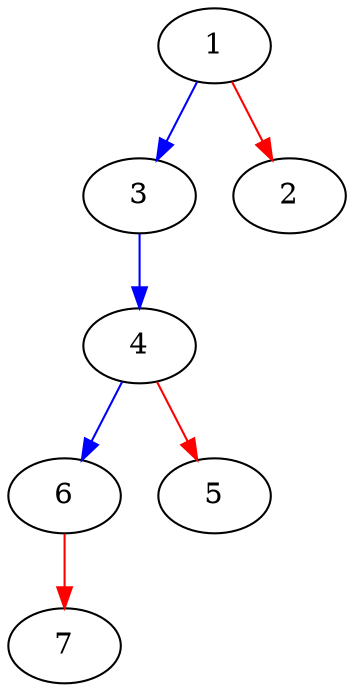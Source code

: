 digraph G{
17397600[label="1"];
17397600->17397696[color=blue];
17397600->17397624[color=red];
17397696[label="3"];
17397696->17397720[color=blue];
17397720[label="4"];
17397720->17397768[color=blue];
17397720->17397744[color=red];
17397768[label="6"];
17397768->17397792[color=red];
17397792[label="7"];
17397744[label="5"];
17397624[label="2"];
}